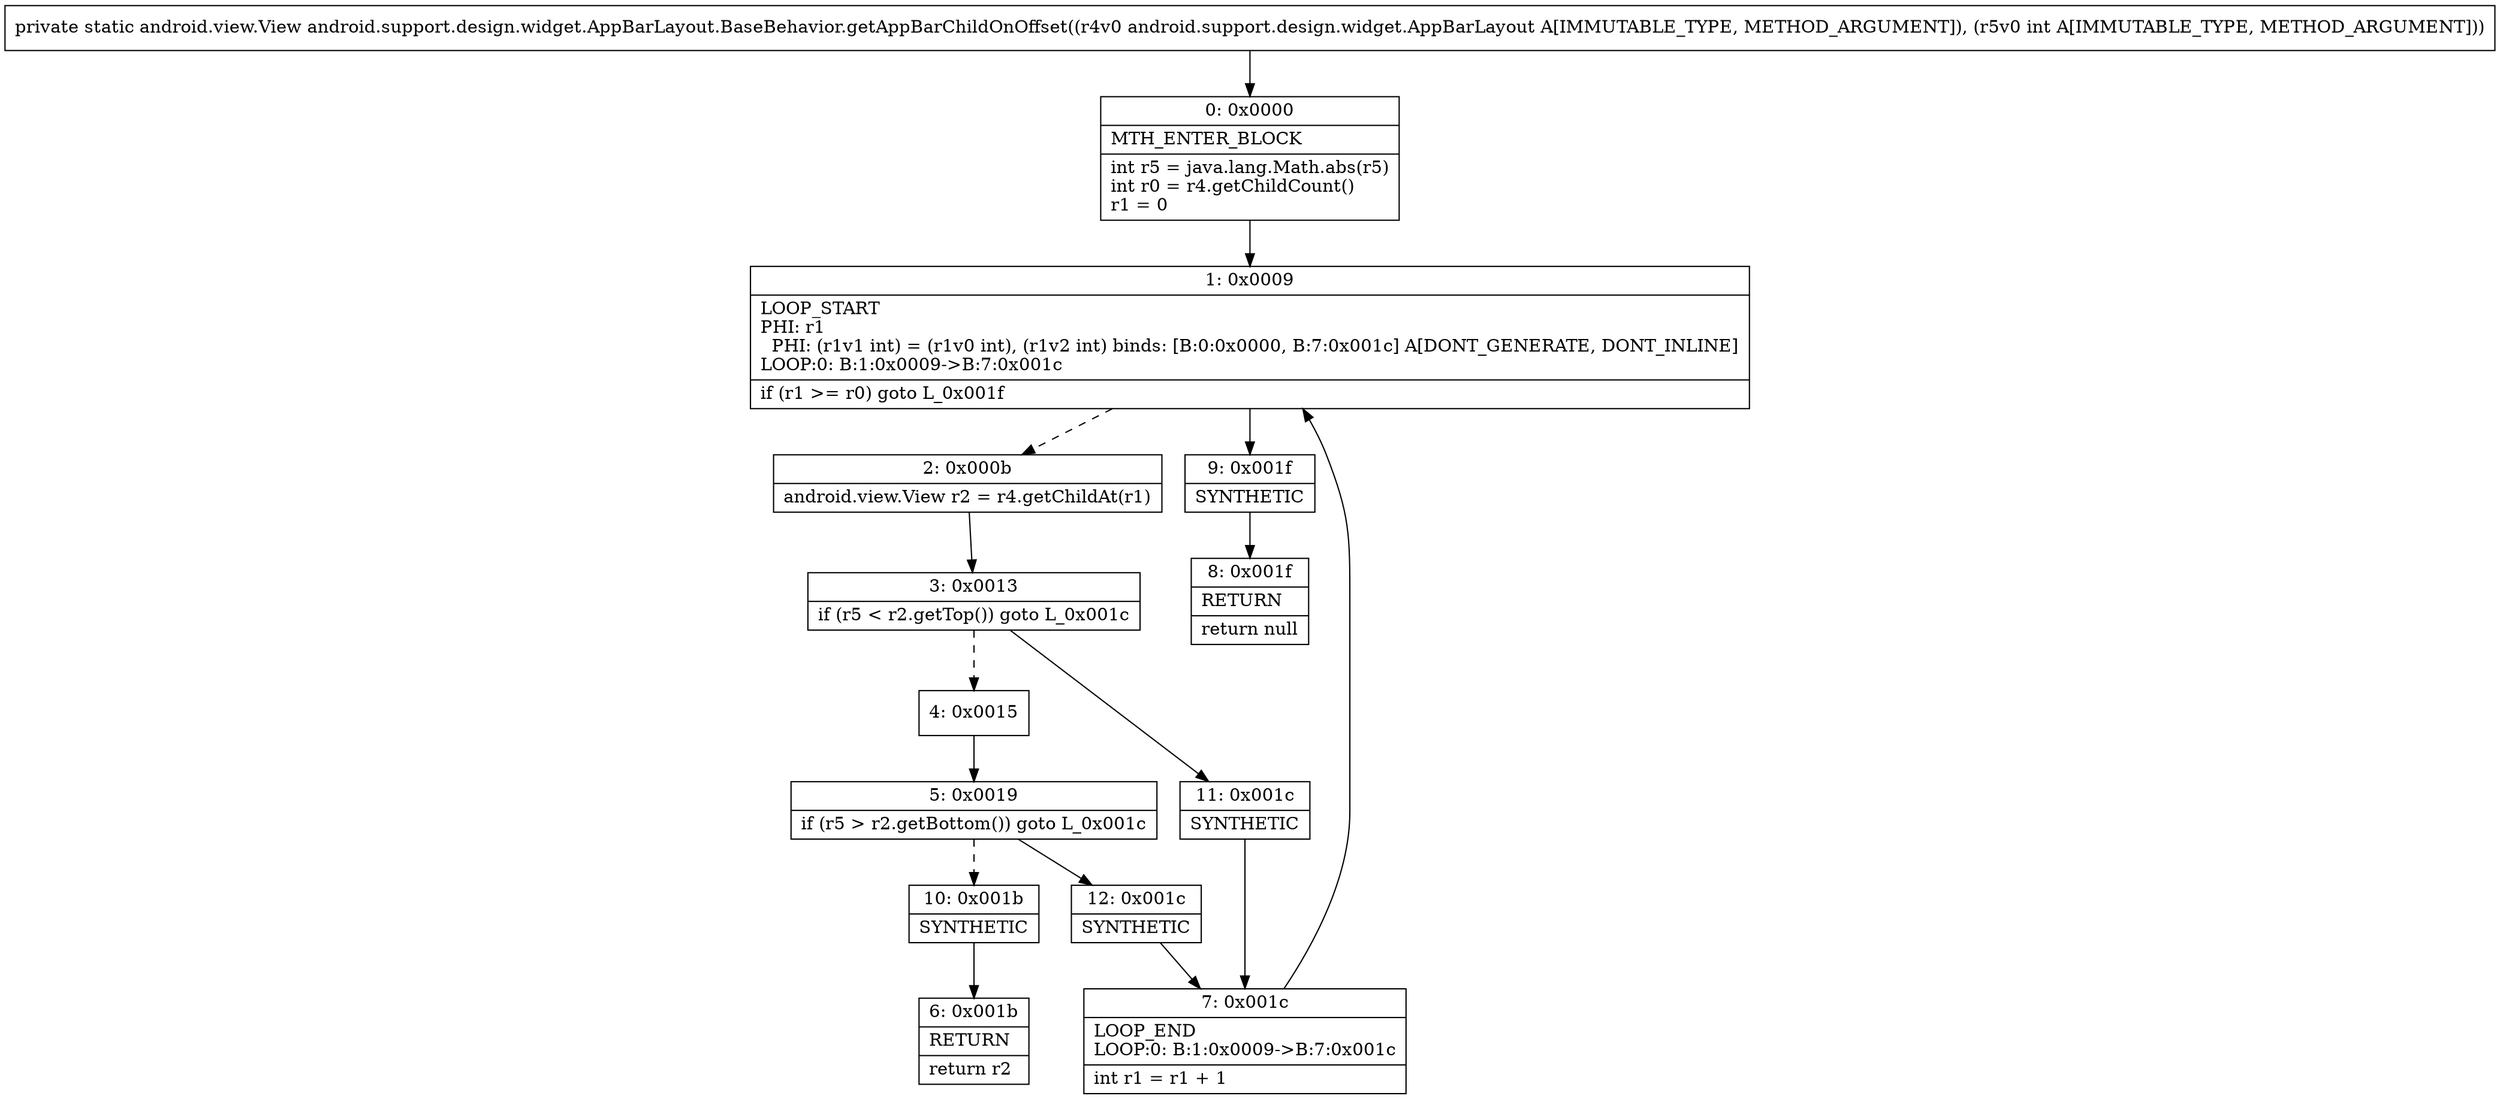 digraph "CFG forandroid.support.design.widget.AppBarLayout.BaseBehavior.getAppBarChildOnOffset(Landroid\/support\/design\/widget\/AppBarLayout;I)Landroid\/view\/View;" {
Node_0 [shape=record,label="{0\:\ 0x0000|MTH_ENTER_BLOCK\l|int r5 = java.lang.Math.abs(r5)\lint r0 = r4.getChildCount()\lr1 = 0\l}"];
Node_1 [shape=record,label="{1\:\ 0x0009|LOOP_START\lPHI: r1 \l  PHI: (r1v1 int) = (r1v0 int), (r1v2 int) binds: [B:0:0x0000, B:7:0x001c] A[DONT_GENERATE, DONT_INLINE]\lLOOP:0: B:1:0x0009\-\>B:7:0x001c\l|if (r1 \>= r0) goto L_0x001f\l}"];
Node_2 [shape=record,label="{2\:\ 0x000b|android.view.View r2 = r4.getChildAt(r1)\l}"];
Node_3 [shape=record,label="{3\:\ 0x0013|if (r5 \< r2.getTop()) goto L_0x001c\l}"];
Node_4 [shape=record,label="{4\:\ 0x0015}"];
Node_5 [shape=record,label="{5\:\ 0x0019|if (r5 \> r2.getBottom()) goto L_0x001c\l}"];
Node_6 [shape=record,label="{6\:\ 0x001b|RETURN\l|return r2\l}"];
Node_7 [shape=record,label="{7\:\ 0x001c|LOOP_END\lLOOP:0: B:1:0x0009\-\>B:7:0x001c\l|int r1 = r1 + 1\l}"];
Node_8 [shape=record,label="{8\:\ 0x001f|RETURN\l|return null\l}"];
Node_9 [shape=record,label="{9\:\ 0x001f|SYNTHETIC\l}"];
Node_10 [shape=record,label="{10\:\ 0x001b|SYNTHETIC\l}"];
Node_11 [shape=record,label="{11\:\ 0x001c|SYNTHETIC\l}"];
Node_12 [shape=record,label="{12\:\ 0x001c|SYNTHETIC\l}"];
MethodNode[shape=record,label="{private static android.view.View android.support.design.widget.AppBarLayout.BaseBehavior.getAppBarChildOnOffset((r4v0 android.support.design.widget.AppBarLayout A[IMMUTABLE_TYPE, METHOD_ARGUMENT]), (r5v0 int A[IMMUTABLE_TYPE, METHOD_ARGUMENT])) }"];
MethodNode -> Node_0;
Node_0 -> Node_1;
Node_1 -> Node_2[style=dashed];
Node_1 -> Node_9;
Node_2 -> Node_3;
Node_3 -> Node_4[style=dashed];
Node_3 -> Node_11;
Node_4 -> Node_5;
Node_5 -> Node_10[style=dashed];
Node_5 -> Node_12;
Node_7 -> Node_1;
Node_9 -> Node_8;
Node_10 -> Node_6;
Node_11 -> Node_7;
Node_12 -> Node_7;
}

